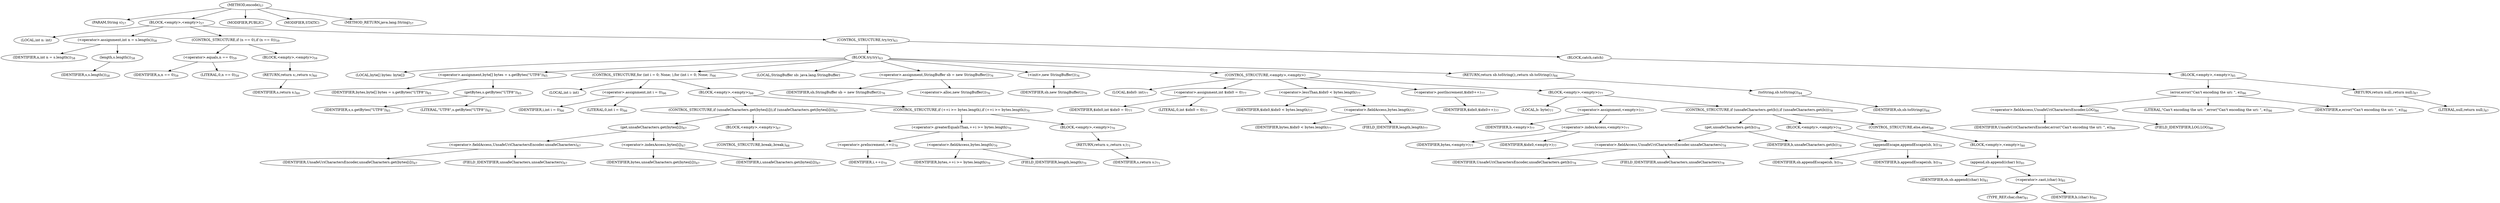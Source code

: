 digraph "encode" {  
"34" [label = <(METHOD,encode)<SUB>57</SUB>> ]
"35" [label = <(PARAM,String s)<SUB>57</SUB>> ]
"36" [label = <(BLOCK,&lt;empty&gt;,&lt;empty&gt;)<SUB>57</SUB>> ]
"37" [label = <(LOCAL,int n: int)> ]
"38" [label = <(&lt;operator&gt;.assignment,int n = s.length())<SUB>58</SUB>> ]
"39" [label = <(IDENTIFIER,n,int n = s.length())<SUB>58</SUB>> ]
"40" [label = <(length,s.length())<SUB>58</SUB>> ]
"41" [label = <(IDENTIFIER,s,s.length())<SUB>58</SUB>> ]
"42" [label = <(CONTROL_STRUCTURE,if (n == 0),if (n == 0))<SUB>59</SUB>> ]
"43" [label = <(&lt;operator&gt;.equals,n == 0)<SUB>59</SUB>> ]
"44" [label = <(IDENTIFIER,n,n == 0)<SUB>59</SUB>> ]
"45" [label = <(LITERAL,0,n == 0)<SUB>59</SUB>> ]
"46" [label = <(BLOCK,&lt;empty&gt;,&lt;empty&gt;)<SUB>59</SUB>> ]
"47" [label = <(RETURN,return s;,return s;)<SUB>60</SUB>> ]
"48" [label = <(IDENTIFIER,s,return s;)<SUB>60</SUB>> ]
"49" [label = <(CONTROL_STRUCTURE,try,try)<SUB>63</SUB>> ]
"50" [label = <(BLOCK,try,try)<SUB>63</SUB>> ]
"51" [label = <(LOCAL,byte[] bytes: byte[])> ]
"52" [label = <(&lt;operator&gt;.assignment,byte[] bytes = s.getBytes(&quot;UTF8&quot;))<SUB>65</SUB>> ]
"53" [label = <(IDENTIFIER,bytes,byte[] bytes = s.getBytes(&quot;UTF8&quot;))<SUB>65</SUB>> ]
"54" [label = <(getBytes,s.getBytes(&quot;UTF8&quot;))<SUB>65</SUB>> ]
"55" [label = <(IDENTIFIER,s,s.getBytes(&quot;UTF8&quot;))<SUB>65</SUB>> ]
"56" [label = <(LITERAL,&quot;UTF8&quot;,s.getBytes(&quot;UTF8&quot;))<SUB>65</SUB>> ]
"57" [label = <(CONTROL_STRUCTURE,for (int i = 0; None; ),for (int i = 0; None; ))<SUB>66</SUB>> ]
"58" [label = <(LOCAL,int i: int)> ]
"59" [label = <(&lt;operator&gt;.assignment,int i = 0)<SUB>66</SUB>> ]
"60" [label = <(IDENTIFIER,i,int i = 0)<SUB>66</SUB>> ]
"61" [label = <(LITERAL,0,int i = 0)<SUB>66</SUB>> ]
"62" [label = <(BLOCK,&lt;empty&gt;,&lt;empty&gt;)<SUB>66</SUB>> ]
"63" [label = <(CONTROL_STRUCTURE,if (unsafeCharacters.get(bytes[i])),if (unsafeCharacters.get(bytes[i])))<SUB>67</SUB>> ]
"64" [label = <(get,unsafeCharacters.get(bytes[i]))<SUB>67</SUB>> ]
"65" [label = <(&lt;operator&gt;.fieldAccess,UnsafeUriCharactersEncoder.unsafeCharacters)<SUB>67</SUB>> ]
"66" [label = <(IDENTIFIER,UnsafeUriCharactersEncoder,unsafeCharacters.get(bytes[i]))<SUB>67</SUB>> ]
"67" [label = <(FIELD_IDENTIFIER,unsafeCharacters,unsafeCharacters)<SUB>67</SUB>> ]
"68" [label = <(&lt;operator&gt;.indexAccess,bytes[i])<SUB>67</SUB>> ]
"69" [label = <(IDENTIFIER,bytes,unsafeCharacters.get(bytes[i]))<SUB>67</SUB>> ]
"70" [label = <(IDENTIFIER,i,unsafeCharacters.get(bytes[i]))<SUB>67</SUB>> ]
"71" [label = <(BLOCK,&lt;empty&gt;,&lt;empty&gt;)<SUB>67</SUB>> ]
"72" [label = <(CONTROL_STRUCTURE,break;,break;)<SUB>68</SUB>> ]
"73" [label = <(CONTROL_STRUCTURE,if (++i &gt;= bytes.length),if (++i &gt;= bytes.length))<SUB>70</SUB>> ]
"74" [label = <(&lt;operator&gt;.greaterEqualsThan,++i &gt;= bytes.length)<SUB>70</SUB>> ]
"75" [label = <(&lt;operator&gt;.preIncrement,++i)<SUB>70</SUB>> ]
"76" [label = <(IDENTIFIER,i,++i)<SUB>70</SUB>> ]
"77" [label = <(&lt;operator&gt;.fieldAccess,bytes.length)<SUB>70</SUB>> ]
"78" [label = <(IDENTIFIER,bytes,++i &gt;= bytes.length)<SUB>70</SUB>> ]
"79" [label = <(FIELD_IDENTIFIER,length,length)<SUB>70</SUB>> ]
"80" [label = <(BLOCK,&lt;empty&gt;,&lt;empty&gt;)<SUB>70</SUB>> ]
"81" [label = <(RETURN,return s;,return s;)<SUB>71</SUB>> ]
"82" [label = <(IDENTIFIER,s,return s;)<SUB>71</SUB>> ]
"4" [label = <(LOCAL,StringBuffer sb: java.lang.StringBuffer)> ]
"83" [label = <(&lt;operator&gt;.assignment,StringBuffer sb = new StringBuffer())<SUB>76</SUB>> ]
"84" [label = <(IDENTIFIER,sb,StringBuffer sb = new StringBuffer())<SUB>76</SUB>> ]
"85" [label = <(&lt;operator&gt;.alloc,new StringBuffer())<SUB>76</SUB>> ]
"86" [label = <(&lt;init&gt;,new StringBuffer())<SUB>76</SUB>> ]
"3" [label = <(IDENTIFIER,sb,new StringBuffer())<SUB>76</SUB>> ]
"87" [label = <(CONTROL_STRUCTURE,&lt;empty&gt;,&lt;empty&gt;)> ]
"88" [label = <(LOCAL,$idx0: int)<SUB>77</SUB>> ]
"89" [label = <(&lt;operator&gt;.assignment,int $idx0 = 0)<SUB>77</SUB>> ]
"90" [label = <(IDENTIFIER,$idx0,int $idx0 = 0)<SUB>77</SUB>> ]
"91" [label = <(LITERAL,0,int $idx0 = 0)<SUB>77</SUB>> ]
"92" [label = <(&lt;operator&gt;.lessThan,$idx0 &lt; bytes.length)<SUB>77</SUB>> ]
"93" [label = <(IDENTIFIER,$idx0,$idx0 &lt; bytes.length)<SUB>77</SUB>> ]
"94" [label = <(&lt;operator&gt;.fieldAccess,bytes.length)<SUB>77</SUB>> ]
"95" [label = <(IDENTIFIER,bytes,$idx0 &lt; bytes.length)<SUB>77</SUB>> ]
"96" [label = <(FIELD_IDENTIFIER,length,length)<SUB>77</SUB>> ]
"97" [label = <(&lt;operator&gt;.postIncrement,$idx0++)<SUB>77</SUB>> ]
"98" [label = <(IDENTIFIER,$idx0,$idx0++)<SUB>77</SUB>> ]
"99" [label = <(BLOCK,&lt;empty&gt;,&lt;empty&gt;)<SUB>77</SUB>> ]
"100" [label = <(LOCAL,b: byte)<SUB>77</SUB>> ]
"101" [label = <(&lt;operator&gt;.assignment,&lt;empty&gt;)<SUB>77</SUB>> ]
"102" [label = <(IDENTIFIER,b,&lt;empty&gt;)<SUB>77</SUB>> ]
"103" [label = <(&lt;operator&gt;.indexAccess,&lt;empty&gt;)<SUB>77</SUB>> ]
"104" [label = <(IDENTIFIER,bytes,&lt;empty&gt;)<SUB>77</SUB>> ]
"105" [label = <(IDENTIFIER,$idx0,&lt;empty&gt;)<SUB>77</SUB>> ]
"106" [label = <(CONTROL_STRUCTURE,if (unsafeCharacters.get(b)),if (unsafeCharacters.get(b)))<SUB>78</SUB>> ]
"107" [label = <(get,unsafeCharacters.get(b))<SUB>78</SUB>> ]
"108" [label = <(&lt;operator&gt;.fieldAccess,UnsafeUriCharactersEncoder.unsafeCharacters)<SUB>78</SUB>> ]
"109" [label = <(IDENTIFIER,UnsafeUriCharactersEncoder,unsafeCharacters.get(b))<SUB>78</SUB>> ]
"110" [label = <(FIELD_IDENTIFIER,unsafeCharacters,unsafeCharacters)<SUB>78</SUB>> ]
"111" [label = <(IDENTIFIER,b,unsafeCharacters.get(b))<SUB>78</SUB>> ]
"112" [label = <(BLOCK,&lt;empty&gt;,&lt;empty&gt;)<SUB>78</SUB>> ]
"113" [label = <(appendEscape,appendEscape(sb, b))<SUB>79</SUB>> ]
"114" [label = <(IDENTIFIER,sb,appendEscape(sb, b))<SUB>79</SUB>> ]
"115" [label = <(IDENTIFIER,b,appendEscape(sb, b))<SUB>79</SUB>> ]
"116" [label = <(CONTROL_STRUCTURE,else,else)<SUB>80</SUB>> ]
"117" [label = <(BLOCK,&lt;empty&gt;,&lt;empty&gt;)<SUB>80</SUB>> ]
"118" [label = <(append,sb.append((char) b))<SUB>81</SUB>> ]
"119" [label = <(IDENTIFIER,sb,sb.append((char) b))<SUB>81</SUB>> ]
"120" [label = <(&lt;operator&gt;.cast,(char) b)<SUB>81</SUB>> ]
"121" [label = <(TYPE_REF,char,char)<SUB>81</SUB>> ]
"122" [label = <(IDENTIFIER,b,(char) b)<SUB>81</SUB>> ]
"123" [label = <(RETURN,return sb.toString();,return sb.toString();)<SUB>84</SUB>> ]
"124" [label = <(toString,sb.toString())<SUB>84</SUB>> ]
"125" [label = <(IDENTIFIER,sb,sb.toString())<SUB>84</SUB>> ]
"126" [label = <(BLOCK,catch,catch)> ]
"127" [label = <(BLOCK,&lt;empty&gt;,&lt;empty&gt;)<SUB>85</SUB>> ]
"128" [label = <(error,error(&quot;Can't encoding the uri: &quot;, e))<SUB>86</SUB>> ]
"129" [label = <(&lt;operator&gt;.fieldAccess,UnsafeUriCharactersEncoder.LOG)<SUB>86</SUB>> ]
"130" [label = <(IDENTIFIER,UnsafeUriCharactersEncoder,error(&quot;Can't encoding the uri: &quot;, e))<SUB>86</SUB>> ]
"131" [label = <(FIELD_IDENTIFIER,LOG,LOG)<SUB>86</SUB>> ]
"132" [label = <(LITERAL,&quot;Can't encoding the uri: &quot;,error(&quot;Can't encoding the uri: &quot;, e))<SUB>86</SUB>> ]
"133" [label = <(IDENTIFIER,e,error(&quot;Can't encoding the uri: &quot;, e))<SUB>86</SUB>> ]
"134" [label = <(RETURN,return null;,return null;)<SUB>87</SUB>> ]
"135" [label = <(LITERAL,null,return null;)<SUB>87</SUB>> ]
"136" [label = <(MODIFIER,PUBLIC)> ]
"137" [label = <(MODIFIER,STATIC)> ]
"138" [label = <(METHOD_RETURN,java.lang.String)<SUB>57</SUB>> ]
  "34" -> "35" 
  "34" -> "36" 
  "34" -> "136" 
  "34" -> "137" 
  "34" -> "138" 
  "36" -> "37" 
  "36" -> "38" 
  "36" -> "42" 
  "36" -> "49" 
  "38" -> "39" 
  "38" -> "40" 
  "40" -> "41" 
  "42" -> "43" 
  "42" -> "46" 
  "43" -> "44" 
  "43" -> "45" 
  "46" -> "47" 
  "47" -> "48" 
  "49" -> "50" 
  "49" -> "126" 
  "50" -> "51" 
  "50" -> "52" 
  "50" -> "57" 
  "50" -> "4" 
  "50" -> "83" 
  "50" -> "86" 
  "50" -> "87" 
  "50" -> "123" 
  "52" -> "53" 
  "52" -> "54" 
  "54" -> "55" 
  "54" -> "56" 
  "57" -> "58" 
  "57" -> "59" 
  "57" -> "62" 
  "59" -> "60" 
  "59" -> "61" 
  "62" -> "63" 
  "62" -> "73" 
  "63" -> "64" 
  "63" -> "71" 
  "64" -> "65" 
  "64" -> "68" 
  "65" -> "66" 
  "65" -> "67" 
  "68" -> "69" 
  "68" -> "70" 
  "71" -> "72" 
  "73" -> "74" 
  "73" -> "80" 
  "74" -> "75" 
  "74" -> "77" 
  "75" -> "76" 
  "77" -> "78" 
  "77" -> "79" 
  "80" -> "81" 
  "81" -> "82" 
  "83" -> "84" 
  "83" -> "85" 
  "86" -> "3" 
  "87" -> "88" 
  "87" -> "89" 
  "87" -> "92" 
  "87" -> "97" 
  "87" -> "99" 
  "89" -> "90" 
  "89" -> "91" 
  "92" -> "93" 
  "92" -> "94" 
  "94" -> "95" 
  "94" -> "96" 
  "97" -> "98" 
  "99" -> "100" 
  "99" -> "101" 
  "99" -> "106" 
  "101" -> "102" 
  "101" -> "103" 
  "103" -> "104" 
  "103" -> "105" 
  "106" -> "107" 
  "106" -> "112" 
  "106" -> "116" 
  "107" -> "108" 
  "107" -> "111" 
  "108" -> "109" 
  "108" -> "110" 
  "112" -> "113" 
  "113" -> "114" 
  "113" -> "115" 
  "116" -> "117" 
  "117" -> "118" 
  "118" -> "119" 
  "118" -> "120" 
  "120" -> "121" 
  "120" -> "122" 
  "123" -> "124" 
  "124" -> "125" 
  "126" -> "127" 
  "127" -> "128" 
  "127" -> "134" 
  "128" -> "129" 
  "128" -> "132" 
  "128" -> "133" 
  "129" -> "130" 
  "129" -> "131" 
  "134" -> "135" 
}
